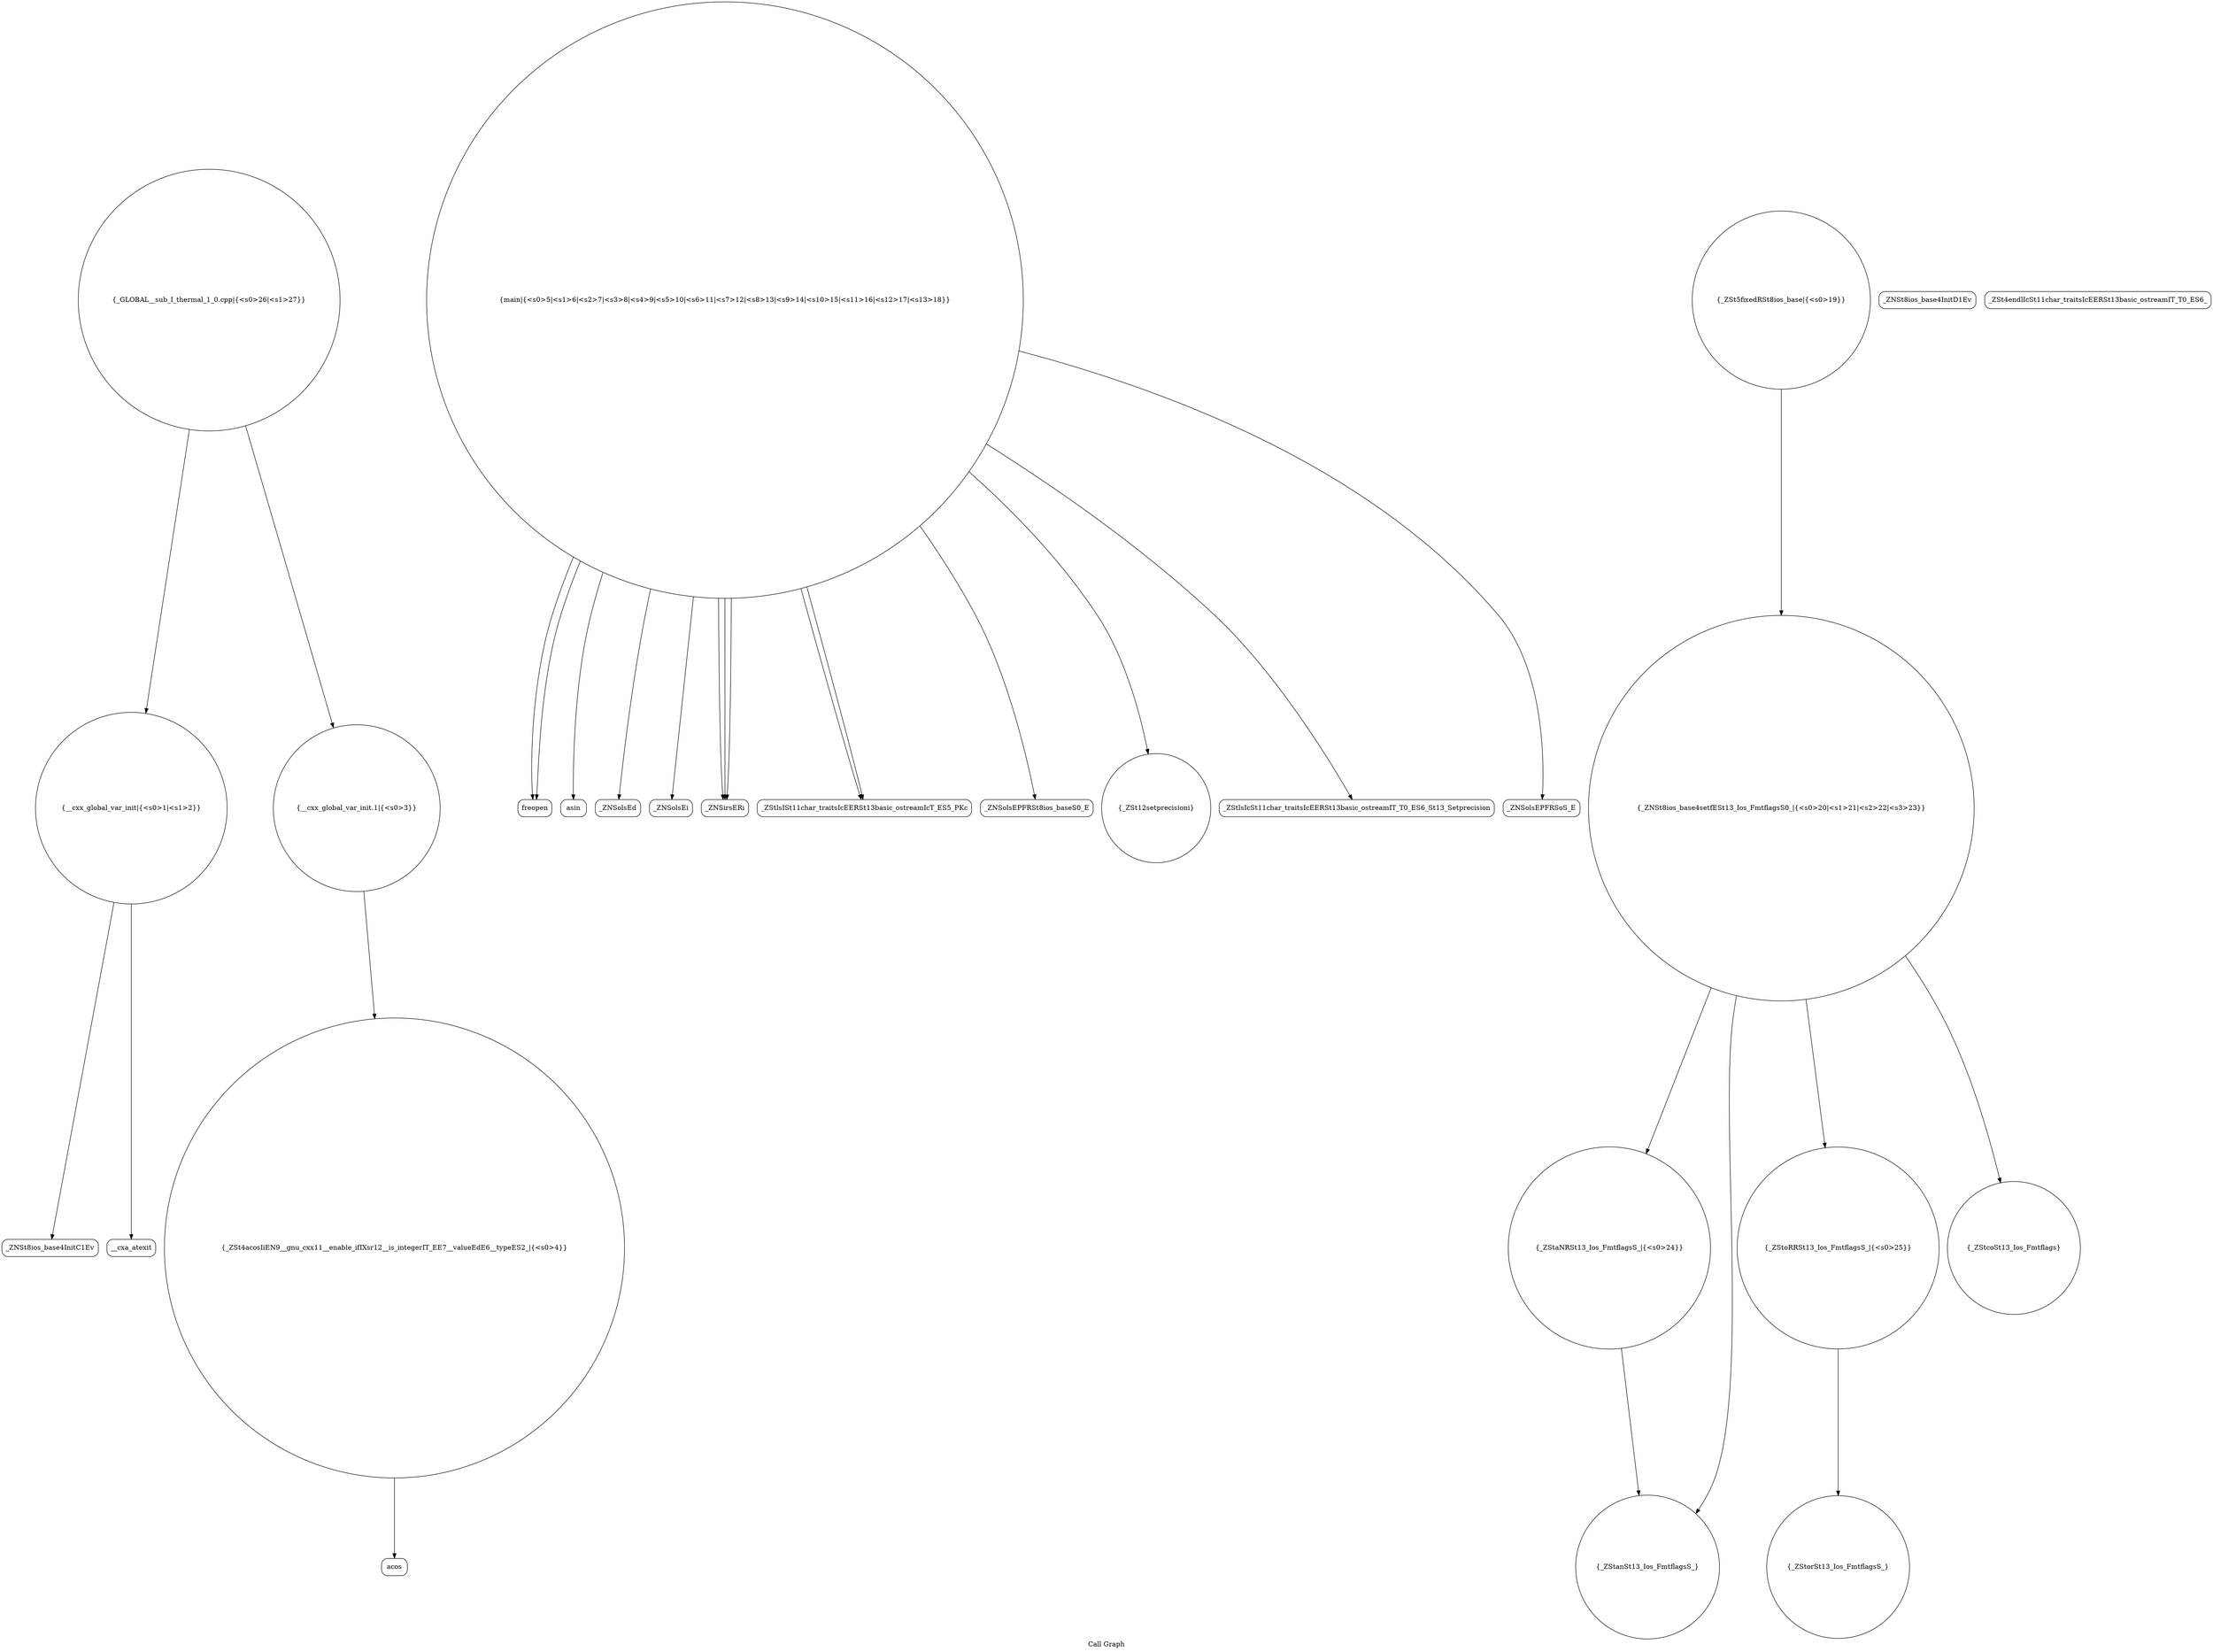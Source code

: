digraph "Call Graph" {
	label="Call Graph";

	Node0x5612185d4b30 [shape=record,shape=circle,label="{__cxx_global_var_init|{<s0>1|<s1>2}}"];
	Node0x5612185d4b30:s0 -> Node0x5612185d4fc0[color=black];
	Node0x5612185d4b30:s1 -> Node0x5612185d50c0[color=black];
	Node0x5612185d5c40 [shape=record,shape=circle,label="{_GLOBAL__sub_I_thermal_1_0.cpp|{<s0>26|<s1>27}}"];
	Node0x5612185d5c40:s0 -> Node0x5612185d4b30[color=black];
	Node0x5612185d5c40:s1 -> Node0x5612185d5140[color=black];
	Node0x5612185d52c0 [shape=record,shape=Mrecord,label="{freopen}"];
	Node0x5612185d5640 [shape=record,shape=circle,label="{_ZSt5fixedRSt8ios_base|{<s0>19}}"];
	Node0x5612185d5640:s0 -> Node0x5612185d5940[color=black];
	Node0x5612185d59c0 [shape=record,shape=circle,label="{_ZStaNRSt13_Ios_FmtflagsS_|{<s0>24}}"];
	Node0x5612185d59c0:s0 -> Node0x5612185d5b40[color=black];
	Node0x5612185d5040 [shape=record,shape=Mrecord,label="{_ZNSt8ios_base4InitD1Ev}"];
	Node0x5612185d53c0 [shape=record,shape=Mrecord,label="{asin}"];
	Node0x5612185d5740 [shape=record,shape=Mrecord,label="{_ZNSolsEd}"];
	Node0x5612185d5ac0 [shape=record,shape=circle,label="{_ZStoRRSt13_Ios_FmtflagsS_|{<s0>25}}"];
	Node0x5612185d5ac0:s0 -> Node0x5612185d5bc0[color=black];
	Node0x5612185d5140 [shape=record,shape=circle,label="{__cxx_global_var_init.1|{<s0>3}}"];
	Node0x5612185d5140:s0 -> Node0x5612185d51c0[color=black];
	Node0x5612185d54c0 [shape=record,shape=Mrecord,label="{_ZNSolsEi}"];
	Node0x5612185d5840 [shape=record,shape=Mrecord,label="{_ZSt4endlIcSt11char_traitsIcEERSt13basic_ostreamIT_T0_ES6_}"];
	Node0x5612185d5bc0 [shape=record,shape=circle,label="{_ZStorSt13_Ios_FmtflagsS_}"];
	Node0x5612185d5240 [shape=record,shape=circle,label="{main|{<s0>5|<s1>6|<s2>7|<s3>8|<s4>9|<s5>10|<s6>11|<s7>12|<s8>13|<s9>14|<s10>15|<s11>16|<s12>17|<s13>18}}"];
	Node0x5612185d5240:s0 -> Node0x5612185d52c0[color=black];
	Node0x5612185d5240:s1 -> Node0x5612185d52c0[color=black];
	Node0x5612185d5240:s2 -> Node0x5612185d5340[color=black];
	Node0x5612185d5240:s3 -> Node0x5612185d5340[color=black];
	Node0x5612185d5240:s4 -> Node0x5612185d5340[color=black];
	Node0x5612185d5240:s5 -> Node0x5612185d53c0[color=black];
	Node0x5612185d5240:s6 -> Node0x5612185d5440[color=black];
	Node0x5612185d5240:s7 -> Node0x5612185d54c0[color=black];
	Node0x5612185d5240:s8 -> Node0x5612185d5440[color=black];
	Node0x5612185d5240:s9 -> Node0x5612185d55c0[color=black];
	Node0x5612185d5240:s10 -> Node0x5612185d56c0[color=black];
	Node0x5612185d5240:s11 -> Node0x5612185d5540[color=black];
	Node0x5612185d5240:s12 -> Node0x5612185d5740[color=black];
	Node0x5612185d5240:s13 -> Node0x5612185d57c0[color=black];
	Node0x5612185d55c0 [shape=record,shape=Mrecord,label="{_ZNSolsEPFRSt8ios_baseS0_E}"];
	Node0x5612185d5940 [shape=record,shape=circle,label="{_ZNSt8ios_base4setfESt13_Ios_FmtflagsS0_|{<s0>20|<s1>21|<s2>22|<s3>23}}"];
	Node0x5612185d5940:s0 -> Node0x5612185d5a40[color=black];
	Node0x5612185d5940:s1 -> Node0x5612185d59c0[color=black];
	Node0x5612185d5940:s2 -> Node0x5612185d5b40[color=black];
	Node0x5612185d5940:s3 -> Node0x5612185d5ac0[color=black];
	Node0x5612185d4fc0 [shape=record,shape=Mrecord,label="{_ZNSt8ios_base4InitC1Ev}"];
	Node0x5612185d5340 [shape=record,shape=Mrecord,label="{_ZNSirsERi}"];
	Node0x5612185d56c0 [shape=record,shape=circle,label="{_ZSt12setprecisioni}"];
	Node0x5612185d5a40 [shape=record,shape=circle,label="{_ZStcoSt13_Ios_Fmtflags}"];
	Node0x5612185d50c0 [shape=record,shape=Mrecord,label="{__cxa_atexit}"];
	Node0x5612185d5440 [shape=record,shape=Mrecord,label="{_ZStlsISt11char_traitsIcEERSt13basic_ostreamIcT_ES5_PKc}"];
	Node0x5612185d57c0 [shape=record,shape=Mrecord,label="{_ZNSolsEPFRSoS_E}"];
	Node0x5612185d5b40 [shape=record,shape=circle,label="{_ZStanSt13_Ios_FmtflagsS_}"];
	Node0x5612185d51c0 [shape=record,shape=circle,label="{_ZSt4acosIiEN9__gnu_cxx11__enable_ifIXsr12__is_integerIT_EE7__valueEdE6__typeES2_|{<s0>4}}"];
	Node0x5612185d51c0:s0 -> Node0x5612185d58c0[color=black];
	Node0x5612185d5540 [shape=record,shape=Mrecord,label="{_ZStlsIcSt11char_traitsIcEERSt13basic_ostreamIT_T0_ES6_St13_Setprecision}"];
	Node0x5612185d58c0 [shape=record,shape=Mrecord,label="{acos}"];
}
